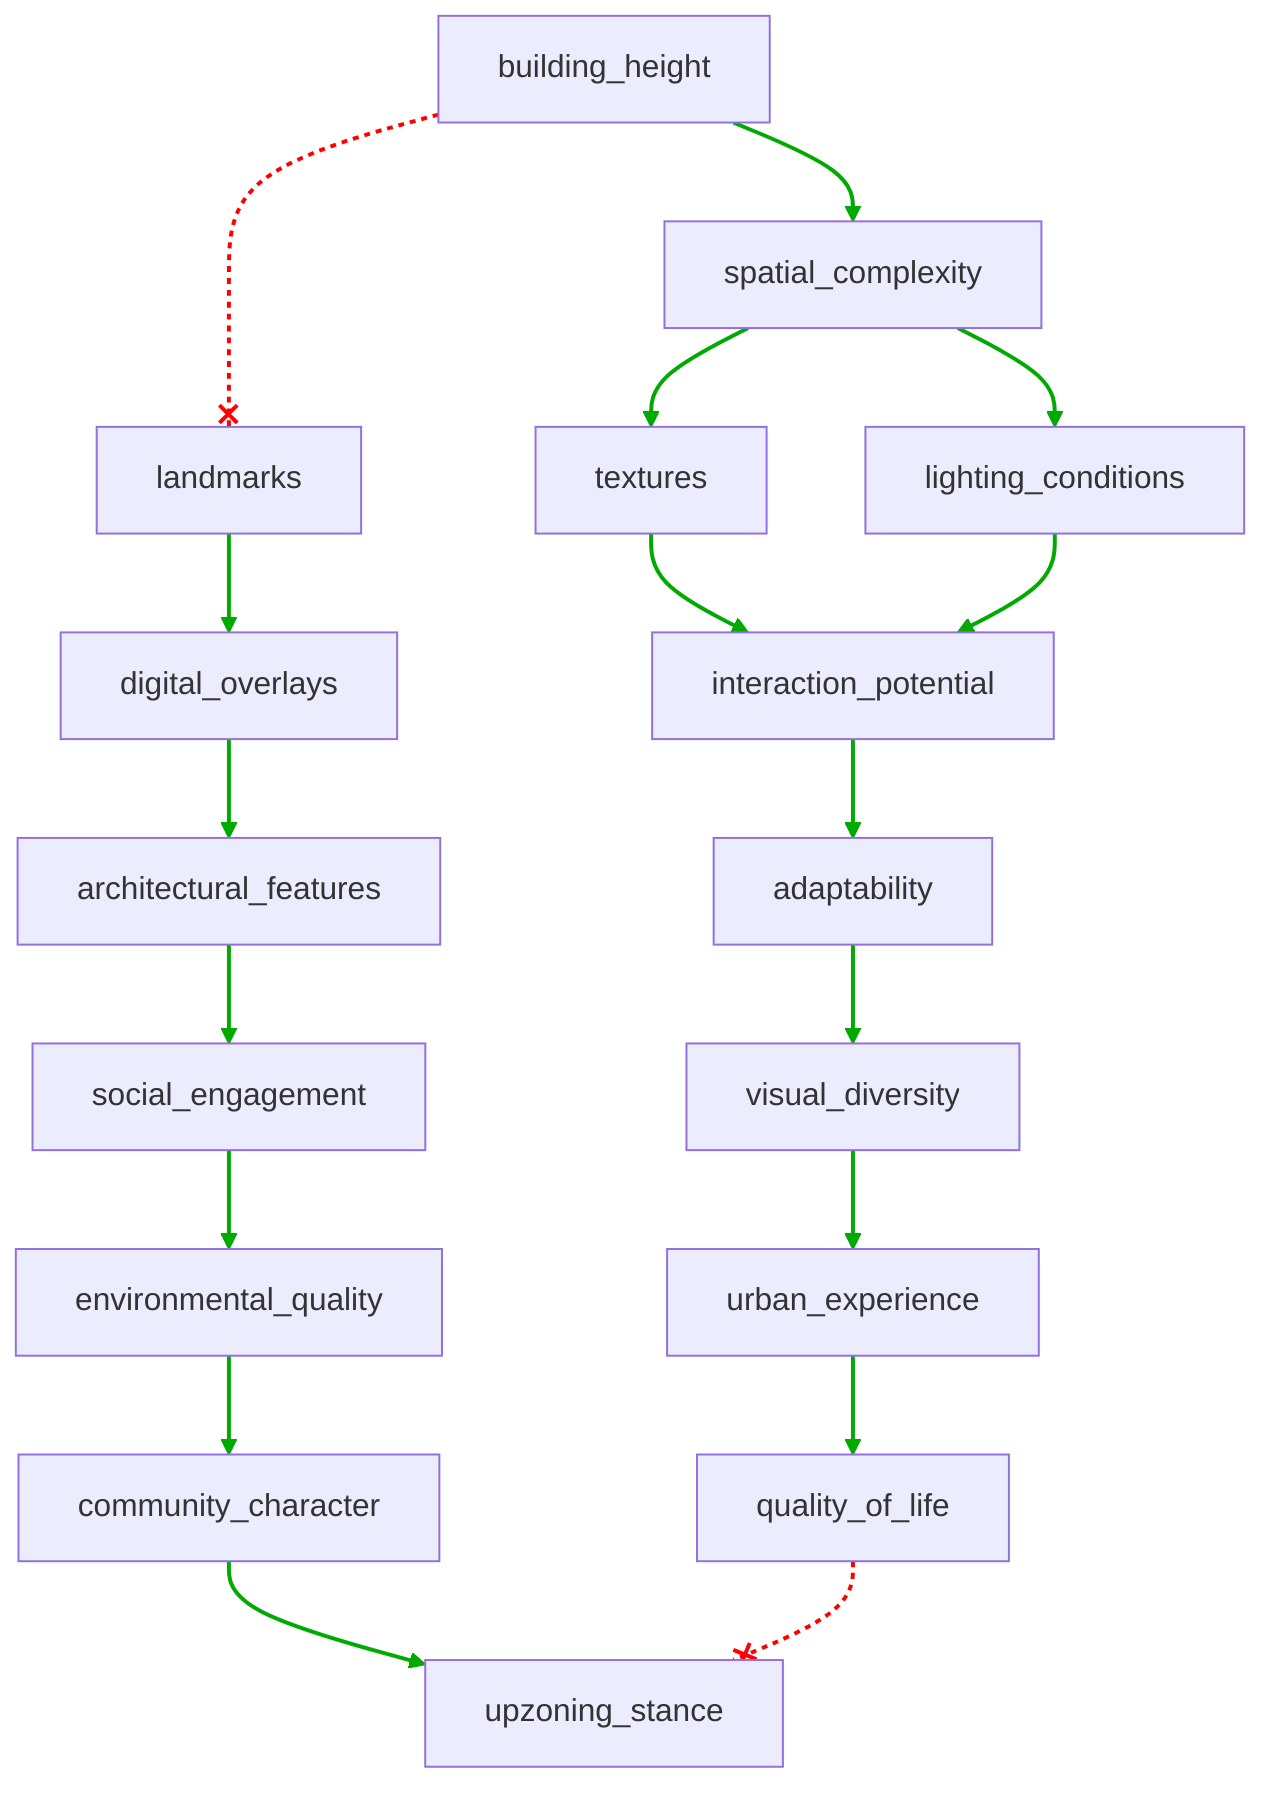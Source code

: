flowchart TD
n1[building_height]
n2[spatial_complexity]
n3[landmarks]
n4[textures]
n5[lighting_conditions]
n6[digital_overlays]
n7[interaction_potential]
n8[architectural_features]
n9[adaptability]
n10[social_engagement]
n11[visual_diversity]
n12[environmental_quality]
n13[urban_experience]
n14[community_character]
n15[quality_of_life]
n16[upzoning_stance]

n1 --> n2
n1 --x n3
n2 --> n4
n2 --> n5
n3 --> n6
n4 --> n7
n5 --> n7
n6 --> n8
n7 --> n9
n8 --> n10
n9 --> n11
n10 --> n12
n11 --> n13
n12 --> n14
n13 --> n15
n14 --> n16
n15 --x n16

linkStyle 0 stroke:#00AA00,stroke-width:2px
linkStyle 1 stroke:#FF0000,stroke-dasharray:3,stroke-width:2px
linkStyle 2 stroke:#00AA00,stroke-width:2px
linkStyle 3 stroke:#00AA00,stroke-width:2px
linkStyle 4 stroke:#00AA00,stroke-width:2px
linkStyle 5 stroke:#00AA00,stroke-width:2px
linkStyle 6 stroke:#00AA00,stroke-width:2px
linkStyle 7 stroke:#00AA00,stroke-width:2px
linkStyle 8 stroke:#00AA00,stroke-width:2px
linkStyle 9 stroke:#00AA00,stroke-width:2px
linkStyle 10 stroke:#00AA00,stroke-width:2px
linkStyle 11 stroke:#00AA00,stroke-width:2px
linkStyle 12 stroke:#00AA00,stroke-width:2px
linkStyle 13 stroke:#00AA00,stroke-width:2px
linkStyle 14 stroke:#00AA00,stroke-width:2px
linkStyle 15 stroke:#00AA00,stroke-width:2px
linkStyle 16 stroke:#FF0000,stroke-dasharray:3,stroke-width:2px